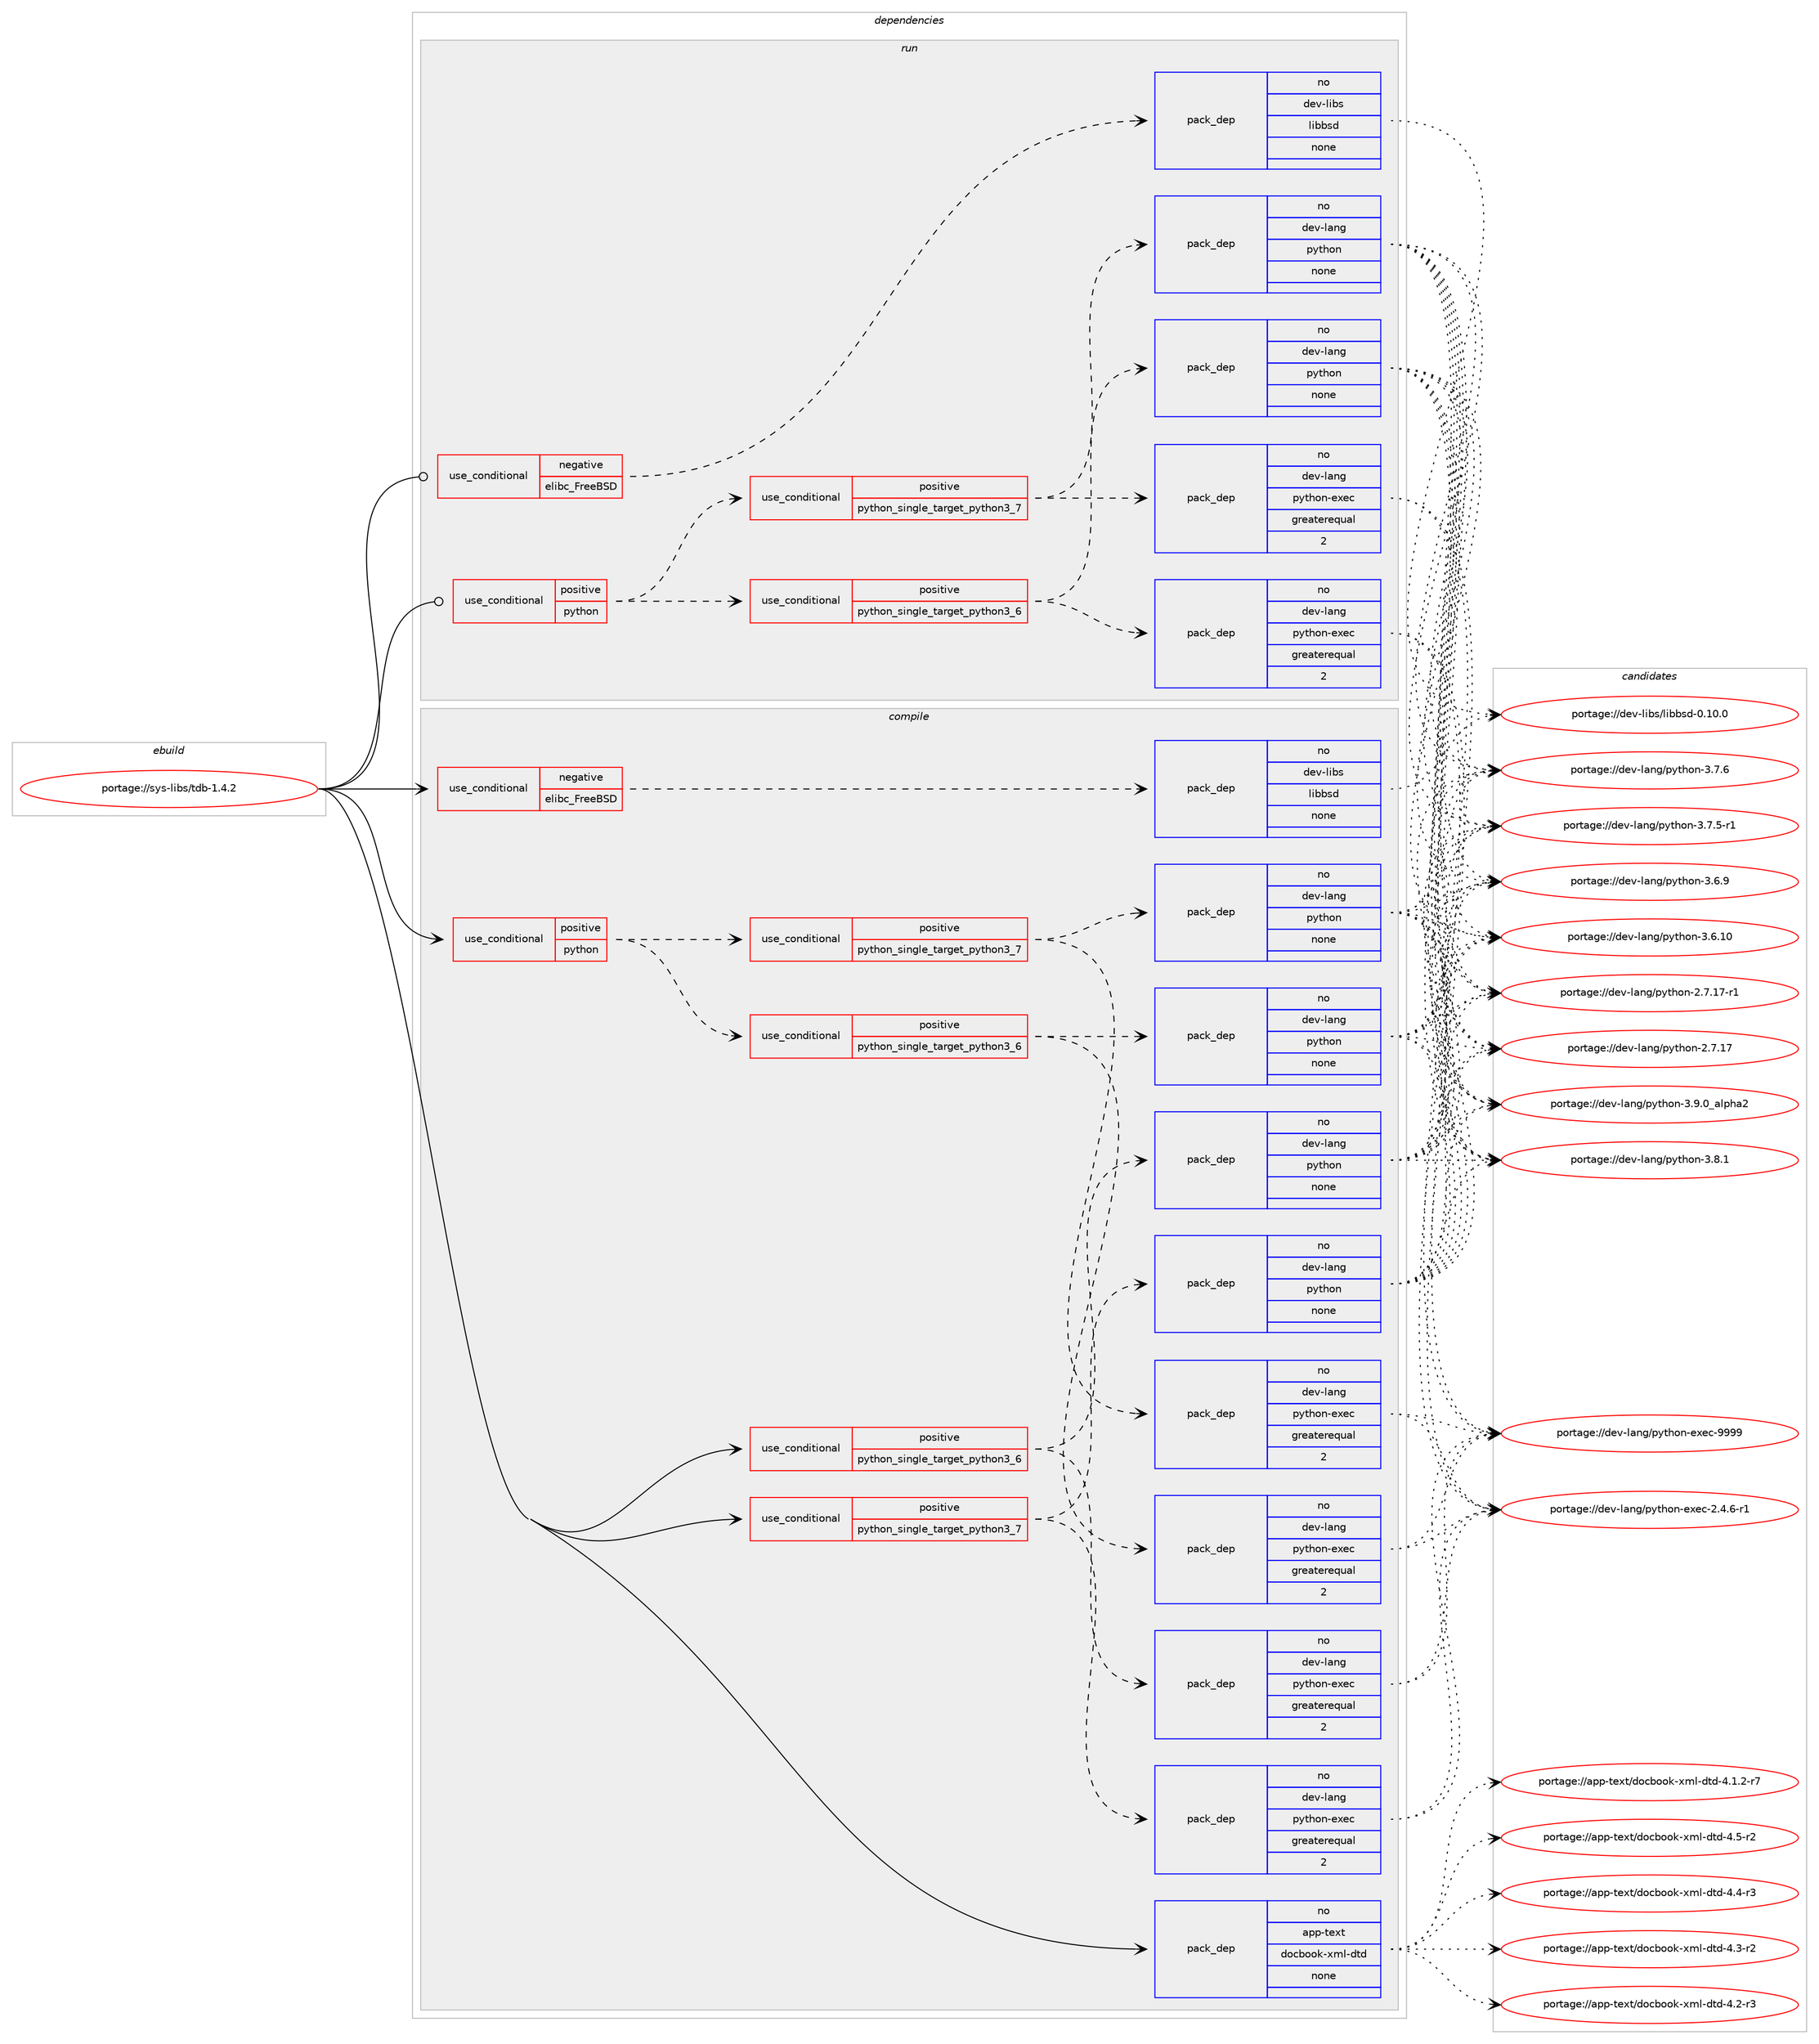 digraph prolog {

# *************
# Graph options
# *************

newrank=true;
concentrate=true;
compound=true;
graph [rankdir=LR,fontname=Helvetica,fontsize=10,ranksep=1.5];#, ranksep=2.5, nodesep=0.2];
edge  [arrowhead=vee];
node  [fontname=Helvetica,fontsize=10];

# **********
# The ebuild
# **********

subgraph cluster_leftcol {
color=gray;
rank=same;
label=<<i>ebuild</i>>;
id [label="portage://sys-libs/tdb-1.4.2", color=red, width=4, href="../sys-libs/tdb-1.4.2.svg"];
}

# ****************
# The dependencies
# ****************

subgraph cluster_midcol {
color=gray;
label=<<i>dependencies</i>>;
subgraph cluster_compile {
fillcolor="#eeeeee";
style=filled;
label=<<i>compile</i>>;
subgraph cond7159 {
dependency39100 [label=<<TABLE BORDER="0" CELLBORDER="1" CELLSPACING="0" CELLPADDING="4"><TR><TD ROWSPAN="3" CELLPADDING="10">use_conditional</TD></TR><TR><TD>negative</TD></TR><TR><TD>elibc_FreeBSD</TD></TR></TABLE>>, shape=none, color=red];
subgraph pack31031 {
dependency39101 [label=<<TABLE BORDER="0" CELLBORDER="1" CELLSPACING="0" CELLPADDING="4" WIDTH="220"><TR><TD ROWSPAN="6" CELLPADDING="30">pack_dep</TD></TR><TR><TD WIDTH="110">no</TD></TR><TR><TD>dev-libs</TD></TR><TR><TD>libbsd</TD></TR><TR><TD>none</TD></TR><TR><TD></TD></TR></TABLE>>, shape=none, color=blue];
}
dependency39100:e -> dependency39101:w [weight=20,style="dashed",arrowhead="vee"];
}
id:e -> dependency39100:w [weight=20,style="solid",arrowhead="vee"];
subgraph cond7160 {
dependency39102 [label=<<TABLE BORDER="0" CELLBORDER="1" CELLSPACING="0" CELLPADDING="4"><TR><TD ROWSPAN="3" CELLPADDING="10">use_conditional</TD></TR><TR><TD>positive</TD></TR><TR><TD>python</TD></TR></TABLE>>, shape=none, color=red];
subgraph cond7161 {
dependency39103 [label=<<TABLE BORDER="0" CELLBORDER="1" CELLSPACING="0" CELLPADDING="4"><TR><TD ROWSPAN="3" CELLPADDING="10">use_conditional</TD></TR><TR><TD>positive</TD></TR><TR><TD>python_single_target_python3_6</TD></TR></TABLE>>, shape=none, color=red];
subgraph pack31032 {
dependency39104 [label=<<TABLE BORDER="0" CELLBORDER="1" CELLSPACING="0" CELLPADDING="4" WIDTH="220"><TR><TD ROWSPAN="6" CELLPADDING="30">pack_dep</TD></TR><TR><TD WIDTH="110">no</TD></TR><TR><TD>dev-lang</TD></TR><TR><TD>python</TD></TR><TR><TD>none</TD></TR><TR><TD></TD></TR></TABLE>>, shape=none, color=blue];
}
dependency39103:e -> dependency39104:w [weight=20,style="dashed",arrowhead="vee"];
subgraph pack31033 {
dependency39105 [label=<<TABLE BORDER="0" CELLBORDER="1" CELLSPACING="0" CELLPADDING="4" WIDTH="220"><TR><TD ROWSPAN="6" CELLPADDING="30">pack_dep</TD></TR><TR><TD WIDTH="110">no</TD></TR><TR><TD>dev-lang</TD></TR><TR><TD>python-exec</TD></TR><TR><TD>greaterequal</TD></TR><TR><TD>2</TD></TR></TABLE>>, shape=none, color=blue];
}
dependency39103:e -> dependency39105:w [weight=20,style="dashed",arrowhead="vee"];
}
dependency39102:e -> dependency39103:w [weight=20,style="dashed",arrowhead="vee"];
subgraph cond7162 {
dependency39106 [label=<<TABLE BORDER="0" CELLBORDER="1" CELLSPACING="0" CELLPADDING="4"><TR><TD ROWSPAN="3" CELLPADDING="10">use_conditional</TD></TR><TR><TD>positive</TD></TR><TR><TD>python_single_target_python3_7</TD></TR></TABLE>>, shape=none, color=red];
subgraph pack31034 {
dependency39107 [label=<<TABLE BORDER="0" CELLBORDER="1" CELLSPACING="0" CELLPADDING="4" WIDTH="220"><TR><TD ROWSPAN="6" CELLPADDING="30">pack_dep</TD></TR><TR><TD WIDTH="110">no</TD></TR><TR><TD>dev-lang</TD></TR><TR><TD>python</TD></TR><TR><TD>none</TD></TR><TR><TD></TD></TR></TABLE>>, shape=none, color=blue];
}
dependency39106:e -> dependency39107:w [weight=20,style="dashed",arrowhead="vee"];
subgraph pack31035 {
dependency39108 [label=<<TABLE BORDER="0" CELLBORDER="1" CELLSPACING="0" CELLPADDING="4" WIDTH="220"><TR><TD ROWSPAN="6" CELLPADDING="30">pack_dep</TD></TR><TR><TD WIDTH="110">no</TD></TR><TR><TD>dev-lang</TD></TR><TR><TD>python-exec</TD></TR><TR><TD>greaterequal</TD></TR><TR><TD>2</TD></TR></TABLE>>, shape=none, color=blue];
}
dependency39106:e -> dependency39108:w [weight=20,style="dashed",arrowhead="vee"];
}
dependency39102:e -> dependency39106:w [weight=20,style="dashed",arrowhead="vee"];
}
id:e -> dependency39102:w [weight=20,style="solid",arrowhead="vee"];
subgraph cond7163 {
dependency39109 [label=<<TABLE BORDER="0" CELLBORDER="1" CELLSPACING="0" CELLPADDING="4"><TR><TD ROWSPAN="3" CELLPADDING="10">use_conditional</TD></TR><TR><TD>positive</TD></TR><TR><TD>python_single_target_python3_6</TD></TR></TABLE>>, shape=none, color=red];
subgraph pack31036 {
dependency39110 [label=<<TABLE BORDER="0" CELLBORDER="1" CELLSPACING="0" CELLPADDING="4" WIDTH="220"><TR><TD ROWSPAN="6" CELLPADDING="30">pack_dep</TD></TR><TR><TD WIDTH="110">no</TD></TR><TR><TD>dev-lang</TD></TR><TR><TD>python</TD></TR><TR><TD>none</TD></TR><TR><TD></TD></TR></TABLE>>, shape=none, color=blue];
}
dependency39109:e -> dependency39110:w [weight=20,style="dashed",arrowhead="vee"];
subgraph pack31037 {
dependency39111 [label=<<TABLE BORDER="0" CELLBORDER="1" CELLSPACING="0" CELLPADDING="4" WIDTH="220"><TR><TD ROWSPAN="6" CELLPADDING="30">pack_dep</TD></TR><TR><TD WIDTH="110">no</TD></TR><TR><TD>dev-lang</TD></TR><TR><TD>python-exec</TD></TR><TR><TD>greaterequal</TD></TR><TR><TD>2</TD></TR></TABLE>>, shape=none, color=blue];
}
dependency39109:e -> dependency39111:w [weight=20,style="dashed",arrowhead="vee"];
}
id:e -> dependency39109:w [weight=20,style="solid",arrowhead="vee"];
subgraph cond7164 {
dependency39112 [label=<<TABLE BORDER="0" CELLBORDER="1" CELLSPACING="0" CELLPADDING="4"><TR><TD ROWSPAN="3" CELLPADDING="10">use_conditional</TD></TR><TR><TD>positive</TD></TR><TR><TD>python_single_target_python3_7</TD></TR></TABLE>>, shape=none, color=red];
subgraph pack31038 {
dependency39113 [label=<<TABLE BORDER="0" CELLBORDER="1" CELLSPACING="0" CELLPADDING="4" WIDTH="220"><TR><TD ROWSPAN="6" CELLPADDING="30">pack_dep</TD></TR><TR><TD WIDTH="110">no</TD></TR><TR><TD>dev-lang</TD></TR><TR><TD>python</TD></TR><TR><TD>none</TD></TR><TR><TD></TD></TR></TABLE>>, shape=none, color=blue];
}
dependency39112:e -> dependency39113:w [weight=20,style="dashed",arrowhead="vee"];
subgraph pack31039 {
dependency39114 [label=<<TABLE BORDER="0" CELLBORDER="1" CELLSPACING="0" CELLPADDING="4" WIDTH="220"><TR><TD ROWSPAN="6" CELLPADDING="30">pack_dep</TD></TR><TR><TD WIDTH="110">no</TD></TR><TR><TD>dev-lang</TD></TR><TR><TD>python-exec</TD></TR><TR><TD>greaterequal</TD></TR><TR><TD>2</TD></TR></TABLE>>, shape=none, color=blue];
}
dependency39112:e -> dependency39114:w [weight=20,style="dashed",arrowhead="vee"];
}
id:e -> dependency39112:w [weight=20,style="solid",arrowhead="vee"];
subgraph pack31040 {
dependency39115 [label=<<TABLE BORDER="0" CELLBORDER="1" CELLSPACING="0" CELLPADDING="4" WIDTH="220"><TR><TD ROWSPAN="6" CELLPADDING="30">pack_dep</TD></TR><TR><TD WIDTH="110">no</TD></TR><TR><TD>app-text</TD></TR><TR><TD>docbook-xml-dtd</TD></TR><TR><TD>none</TD></TR><TR><TD></TD></TR></TABLE>>, shape=none, color=blue];
}
id:e -> dependency39115:w [weight=20,style="solid",arrowhead="vee"];
}
subgraph cluster_compileandrun {
fillcolor="#eeeeee";
style=filled;
label=<<i>compile and run</i>>;
}
subgraph cluster_run {
fillcolor="#eeeeee";
style=filled;
label=<<i>run</i>>;
subgraph cond7165 {
dependency39116 [label=<<TABLE BORDER="0" CELLBORDER="1" CELLSPACING="0" CELLPADDING="4"><TR><TD ROWSPAN="3" CELLPADDING="10">use_conditional</TD></TR><TR><TD>negative</TD></TR><TR><TD>elibc_FreeBSD</TD></TR></TABLE>>, shape=none, color=red];
subgraph pack31041 {
dependency39117 [label=<<TABLE BORDER="0" CELLBORDER="1" CELLSPACING="0" CELLPADDING="4" WIDTH="220"><TR><TD ROWSPAN="6" CELLPADDING="30">pack_dep</TD></TR><TR><TD WIDTH="110">no</TD></TR><TR><TD>dev-libs</TD></TR><TR><TD>libbsd</TD></TR><TR><TD>none</TD></TR><TR><TD></TD></TR></TABLE>>, shape=none, color=blue];
}
dependency39116:e -> dependency39117:w [weight=20,style="dashed",arrowhead="vee"];
}
id:e -> dependency39116:w [weight=20,style="solid",arrowhead="odot"];
subgraph cond7166 {
dependency39118 [label=<<TABLE BORDER="0" CELLBORDER="1" CELLSPACING="0" CELLPADDING="4"><TR><TD ROWSPAN="3" CELLPADDING="10">use_conditional</TD></TR><TR><TD>positive</TD></TR><TR><TD>python</TD></TR></TABLE>>, shape=none, color=red];
subgraph cond7167 {
dependency39119 [label=<<TABLE BORDER="0" CELLBORDER="1" CELLSPACING="0" CELLPADDING="4"><TR><TD ROWSPAN="3" CELLPADDING="10">use_conditional</TD></TR><TR><TD>positive</TD></TR><TR><TD>python_single_target_python3_6</TD></TR></TABLE>>, shape=none, color=red];
subgraph pack31042 {
dependency39120 [label=<<TABLE BORDER="0" CELLBORDER="1" CELLSPACING="0" CELLPADDING="4" WIDTH="220"><TR><TD ROWSPAN="6" CELLPADDING="30">pack_dep</TD></TR><TR><TD WIDTH="110">no</TD></TR><TR><TD>dev-lang</TD></TR><TR><TD>python</TD></TR><TR><TD>none</TD></TR><TR><TD></TD></TR></TABLE>>, shape=none, color=blue];
}
dependency39119:e -> dependency39120:w [weight=20,style="dashed",arrowhead="vee"];
subgraph pack31043 {
dependency39121 [label=<<TABLE BORDER="0" CELLBORDER="1" CELLSPACING="0" CELLPADDING="4" WIDTH="220"><TR><TD ROWSPAN="6" CELLPADDING="30">pack_dep</TD></TR><TR><TD WIDTH="110">no</TD></TR><TR><TD>dev-lang</TD></TR><TR><TD>python-exec</TD></TR><TR><TD>greaterequal</TD></TR><TR><TD>2</TD></TR></TABLE>>, shape=none, color=blue];
}
dependency39119:e -> dependency39121:w [weight=20,style="dashed",arrowhead="vee"];
}
dependency39118:e -> dependency39119:w [weight=20,style="dashed",arrowhead="vee"];
subgraph cond7168 {
dependency39122 [label=<<TABLE BORDER="0" CELLBORDER="1" CELLSPACING="0" CELLPADDING="4"><TR><TD ROWSPAN="3" CELLPADDING="10">use_conditional</TD></TR><TR><TD>positive</TD></TR><TR><TD>python_single_target_python3_7</TD></TR></TABLE>>, shape=none, color=red];
subgraph pack31044 {
dependency39123 [label=<<TABLE BORDER="0" CELLBORDER="1" CELLSPACING="0" CELLPADDING="4" WIDTH="220"><TR><TD ROWSPAN="6" CELLPADDING="30">pack_dep</TD></TR><TR><TD WIDTH="110">no</TD></TR><TR><TD>dev-lang</TD></TR><TR><TD>python</TD></TR><TR><TD>none</TD></TR><TR><TD></TD></TR></TABLE>>, shape=none, color=blue];
}
dependency39122:e -> dependency39123:w [weight=20,style="dashed",arrowhead="vee"];
subgraph pack31045 {
dependency39124 [label=<<TABLE BORDER="0" CELLBORDER="1" CELLSPACING="0" CELLPADDING="4" WIDTH="220"><TR><TD ROWSPAN="6" CELLPADDING="30">pack_dep</TD></TR><TR><TD WIDTH="110">no</TD></TR><TR><TD>dev-lang</TD></TR><TR><TD>python-exec</TD></TR><TR><TD>greaterequal</TD></TR><TR><TD>2</TD></TR></TABLE>>, shape=none, color=blue];
}
dependency39122:e -> dependency39124:w [weight=20,style="dashed",arrowhead="vee"];
}
dependency39118:e -> dependency39122:w [weight=20,style="dashed",arrowhead="vee"];
}
id:e -> dependency39118:w [weight=20,style="solid",arrowhead="odot"];
}
}

# **************
# The candidates
# **************

subgraph cluster_choices {
rank=same;
color=gray;
label=<<i>candidates</i>>;

subgraph choice31031 {
color=black;
nodesep=1;
choice100101118451081059811547108105989811510045484649484648 [label="portage://dev-libs/libbsd-0.10.0", color=red, width=4,href="../dev-libs/libbsd-0.10.0.svg"];
dependency39101:e -> choice100101118451081059811547108105989811510045484649484648:w [style=dotted,weight="100"];
}
subgraph choice31032 {
color=black;
nodesep=1;
choice10010111845108971101034711212111610411111045514657464895971081121049750 [label="portage://dev-lang/python-3.9.0_alpha2", color=red, width=4,href="../dev-lang/python-3.9.0_alpha2.svg"];
choice100101118451089711010347112121116104111110455146564649 [label="portage://dev-lang/python-3.8.1", color=red, width=4,href="../dev-lang/python-3.8.1.svg"];
choice100101118451089711010347112121116104111110455146554654 [label="portage://dev-lang/python-3.7.6", color=red, width=4,href="../dev-lang/python-3.7.6.svg"];
choice1001011184510897110103471121211161041111104551465546534511449 [label="portage://dev-lang/python-3.7.5-r1", color=red, width=4,href="../dev-lang/python-3.7.5-r1.svg"];
choice100101118451089711010347112121116104111110455146544657 [label="portage://dev-lang/python-3.6.9", color=red, width=4,href="../dev-lang/python-3.6.9.svg"];
choice10010111845108971101034711212111610411111045514654464948 [label="portage://dev-lang/python-3.6.10", color=red, width=4,href="../dev-lang/python-3.6.10.svg"];
choice100101118451089711010347112121116104111110455046554649554511449 [label="portage://dev-lang/python-2.7.17-r1", color=red, width=4,href="../dev-lang/python-2.7.17-r1.svg"];
choice10010111845108971101034711212111610411111045504655464955 [label="portage://dev-lang/python-2.7.17", color=red, width=4,href="../dev-lang/python-2.7.17.svg"];
dependency39104:e -> choice10010111845108971101034711212111610411111045514657464895971081121049750:w [style=dotted,weight="100"];
dependency39104:e -> choice100101118451089711010347112121116104111110455146564649:w [style=dotted,weight="100"];
dependency39104:e -> choice100101118451089711010347112121116104111110455146554654:w [style=dotted,weight="100"];
dependency39104:e -> choice1001011184510897110103471121211161041111104551465546534511449:w [style=dotted,weight="100"];
dependency39104:e -> choice100101118451089711010347112121116104111110455146544657:w [style=dotted,weight="100"];
dependency39104:e -> choice10010111845108971101034711212111610411111045514654464948:w [style=dotted,weight="100"];
dependency39104:e -> choice100101118451089711010347112121116104111110455046554649554511449:w [style=dotted,weight="100"];
dependency39104:e -> choice10010111845108971101034711212111610411111045504655464955:w [style=dotted,weight="100"];
}
subgraph choice31033 {
color=black;
nodesep=1;
choice10010111845108971101034711212111610411111045101120101994557575757 [label="portage://dev-lang/python-exec-9999", color=red, width=4,href="../dev-lang/python-exec-9999.svg"];
choice10010111845108971101034711212111610411111045101120101994550465246544511449 [label="portage://dev-lang/python-exec-2.4.6-r1", color=red, width=4,href="../dev-lang/python-exec-2.4.6-r1.svg"];
dependency39105:e -> choice10010111845108971101034711212111610411111045101120101994557575757:w [style=dotted,weight="100"];
dependency39105:e -> choice10010111845108971101034711212111610411111045101120101994550465246544511449:w [style=dotted,weight="100"];
}
subgraph choice31034 {
color=black;
nodesep=1;
choice10010111845108971101034711212111610411111045514657464895971081121049750 [label="portage://dev-lang/python-3.9.0_alpha2", color=red, width=4,href="../dev-lang/python-3.9.0_alpha2.svg"];
choice100101118451089711010347112121116104111110455146564649 [label="portage://dev-lang/python-3.8.1", color=red, width=4,href="../dev-lang/python-3.8.1.svg"];
choice100101118451089711010347112121116104111110455146554654 [label="portage://dev-lang/python-3.7.6", color=red, width=4,href="../dev-lang/python-3.7.6.svg"];
choice1001011184510897110103471121211161041111104551465546534511449 [label="portage://dev-lang/python-3.7.5-r1", color=red, width=4,href="../dev-lang/python-3.7.5-r1.svg"];
choice100101118451089711010347112121116104111110455146544657 [label="portage://dev-lang/python-3.6.9", color=red, width=4,href="../dev-lang/python-3.6.9.svg"];
choice10010111845108971101034711212111610411111045514654464948 [label="portage://dev-lang/python-3.6.10", color=red, width=4,href="../dev-lang/python-3.6.10.svg"];
choice100101118451089711010347112121116104111110455046554649554511449 [label="portage://dev-lang/python-2.7.17-r1", color=red, width=4,href="../dev-lang/python-2.7.17-r1.svg"];
choice10010111845108971101034711212111610411111045504655464955 [label="portage://dev-lang/python-2.7.17", color=red, width=4,href="../dev-lang/python-2.7.17.svg"];
dependency39107:e -> choice10010111845108971101034711212111610411111045514657464895971081121049750:w [style=dotted,weight="100"];
dependency39107:e -> choice100101118451089711010347112121116104111110455146564649:w [style=dotted,weight="100"];
dependency39107:e -> choice100101118451089711010347112121116104111110455146554654:w [style=dotted,weight="100"];
dependency39107:e -> choice1001011184510897110103471121211161041111104551465546534511449:w [style=dotted,weight="100"];
dependency39107:e -> choice100101118451089711010347112121116104111110455146544657:w [style=dotted,weight="100"];
dependency39107:e -> choice10010111845108971101034711212111610411111045514654464948:w [style=dotted,weight="100"];
dependency39107:e -> choice100101118451089711010347112121116104111110455046554649554511449:w [style=dotted,weight="100"];
dependency39107:e -> choice10010111845108971101034711212111610411111045504655464955:w [style=dotted,weight="100"];
}
subgraph choice31035 {
color=black;
nodesep=1;
choice10010111845108971101034711212111610411111045101120101994557575757 [label="portage://dev-lang/python-exec-9999", color=red, width=4,href="../dev-lang/python-exec-9999.svg"];
choice10010111845108971101034711212111610411111045101120101994550465246544511449 [label="portage://dev-lang/python-exec-2.4.6-r1", color=red, width=4,href="../dev-lang/python-exec-2.4.6-r1.svg"];
dependency39108:e -> choice10010111845108971101034711212111610411111045101120101994557575757:w [style=dotted,weight="100"];
dependency39108:e -> choice10010111845108971101034711212111610411111045101120101994550465246544511449:w [style=dotted,weight="100"];
}
subgraph choice31036 {
color=black;
nodesep=1;
choice10010111845108971101034711212111610411111045514657464895971081121049750 [label="portage://dev-lang/python-3.9.0_alpha2", color=red, width=4,href="../dev-lang/python-3.9.0_alpha2.svg"];
choice100101118451089711010347112121116104111110455146564649 [label="portage://dev-lang/python-3.8.1", color=red, width=4,href="../dev-lang/python-3.8.1.svg"];
choice100101118451089711010347112121116104111110455146554654 [label="portage://dev-lang/python-3.7.6", color=red, width=4,href="../dev-lang/python-3.7.6.svg"];
choice1001011184510897110103471121211161041111104551465546534511449 [label="portage://dev-lang/python-3.7.5-r1", color=red, width=4,href="../dev-lang/python-3.7.5-r1.svg"];
choice100101118451089711010347112121116104111110455146544657 [label="portage://dev-lang/python-3.6.9", color=red, width=4,href="../dev-lang/python-3.6.9.svg"];
choice10010111845108971101034711212111610411111045514654464948 [label="portage://dev-lang/python-3.6.10", color=red, width=4,href="../dev-lang/python-3.6.10.svg"];
choice100101118451089711010347112121116104111110455046554649554511449 [label="portage://dev-lang/python-2.7.17-r1", color=red, width=4,href="../dev-lang/python-2.7.17-r1.svg"];
choice10010111845108971101034711212111610411111045504655464955 [label="portage://dev-lang/python-2.7.17", color=red, width=4,href="../dev-lang/python-2.7.17.svg"];
dependency39110:e -> choice10010111845108971101034711212111610411111045514657464895971081121049750:w [style=dotted,weight="100"];
dependency39110:e -> choice100101118451089711010347112121116104111110455146564649:w [style=dotted,weight="100"];
dependency39110:e -> choice100101118451089711010347112121116104111110455146554654:w [style=dotted,weight="100"];
dependency39110:e -> choice1001011184510897110103471121211161041111104551465546534511449:w [style=dotted,weight="100"];
dependency39110:e -> choice100101118451089711010347112121116104111110455146544657:w [style=dotted,weight="100"];
dependency39110:e -> choice10010111845108971101034711212111610411111045514654464948:w [style=dotted,weight="100"];
dependency39110:e -> choice100101118451089711010347112121116104111110455046554649554511449:w [style=dotted,weight="100"];
dependency39110:e -> choice10010111845108971101034711212111610411111045504655464955:w [style=dotted,weight="100"];
}
subgraph choice31037 {
color=black;
nodesep=1;
choice10010111845108971101034711212111610411111045101120101994557575757 [label="portage://dev-lang/python-exec-9999", color=red, width=4,href="../dev-lang/python-exec-9999.svg"];
choice10010111845108971101034711212111610411111045101120101994550465246544511449 [label="portage://dev-lang/python-exec-2.4.6-r1", color=red, width=4,href="../dev-lang/python-exec-2.4.6-r1.svg"];
dependency39111:e -> choice10010111845108971101034711212111610411111045101120101994557575757:w [style=dotted,weight="100"];
dependency39111:e -> choice10010111845108971101034711212111610411111045101120101994550465246544511449:w [style=dotted,weight="100"];
}
subgraph choice31038 {
color=black;
nodesep=1;
choice10010111845108971101034711212111610411111045514657464895971081121049750 [label="portage://dev-lang/python-3.9.0_alpha2", color=red, width=4,href="../dev-lang/python-3.9.0_alpha2.svg"];
choice100101118451089711010347112121116104111110455146564649 [label="portage://dev-lang/python-3.8.1", color=red, width=4,href="../dev-lang/python-3.8.1.svg"];
choice100101118451089711010347112121116104111110455146554654 [label="portage://dev-lang/python-3.7.6", color=red, width=4,href="../dev-lang/python-3.7.6.svg"];
choice1001011184510897110103471121211161041111104551465546534511449 [label="portage://dev-lang/python-3.7.5-r1", color=red, width=4,href="../dev-lang/python-3.7.5-r1.svg"];
choice100101118451089711010347112121116104111110455146544657 [label="portage://dev-lang/python-3.6.9", color=red, width=4,href="../dev-lang/python-3.6.9.svg"];
choice10010111845108971101034711212111610411111045514654464948 [label="portage://dev-lang/python-3.6.10", color=red, width=4,href="../dev-lang/python-3.6.10.svg"];
choice100101118451089711010347112121116104111110455046554649554511449 [label="portage://dev-lang/python-2.7.17-r1", color=red, width=4,href="../dev-lang/python-2.7.17-r1.svg"];
choice10010111845108971101034711212111610411111045504655464955 [label="portage://dev-lang/python-2.7.17", color=red, width=4,href="../dev-lang/python-2.7.17.svg"];
dependency39113:e -> choice10010111845108971101034711212111610411111045514657464895971081121049750:w [style=dotted,weight="100"];
dependency39113:e -> choice100101118451089711010347112121116104111110455146564649:w [style=dotted,weight="100"];
dependency39113:e -> choice100101118451089711010347112121116104111110455146554654:w [style=dotted,weight="100"];
dependency39113:e -> choice1001011184510897110103471121211161041111104551465546534511449:w [style=dotted,weight="100"];
dependency39113:e -> choice100101118451089711010347112121116104111110455146544657:w [style=dotted,weight="100"];
dependency39113:e -> choice10010111845108971101034711212111610411111045514654464948:w [style=dotted,weight="100"];
dependency39113:e -> choice100101118451089711010347112121116104111110455046554649554511449:w [style=dotted,weight="100"];
dependency39113:e -> choice10010111845108971101034711212111610411111045504655464955:w [style=dotted,weight="100"];
}
subgraph choice31039 {
color=black;
nodesep=1;
choice10010111845108971101034711212111610411111045101120101994557575757 [label="portage://dev-lang/python-exec-9999", color=red, width=4,href="../dev-lang/python-exec-9999.svg"];
choice10010111845108971101034711212111610411111045101120101994550465246544511449 [label="portage://dev-lang/python-exec-2.4.6-r1", color=red, width=4,href="../dev-lang/python-exec-2.4.6-r1.svg"];
dependency39114:e -> choice10010111845108971101034711212111610411111045101120101994557575757:w [style=dotted,weight="100"];
dependency39114:e -> choice10010111845108971101034711212111610411111045101120101994550465246544511449:w [style=dotted,weight="100"];
}
subgraph choice31040 {
color=black;
nodesep=1;
choice97112112451161011201164710011199981111111074512010910845100116100455246534511450 [label="portage://app-text/docbook-xml-dtd-4.5-r2", color=red, width=4,href="../app-text/docbook-xml-dtd-4.5-r2.svg"];
choice97112112451161011201164710011199981111111074512010910845100116100455246524511451 [label="portage://app-text/docbook-xml-dtd-4.4-r3", color=red, width=4,href="../app-text/docbook-xml-dtd-4.4-r3.svg"];
choice97112112451161011201164710011199981111111074512010910845100116100455246514511450 [label="portage://app-text/docbook-xml-dtd-4.3-r2", color=red, width=4,href="../app-text/docbook-xml-dtd-4.3-r2.svg"];
choice97112112451161011201164710011199981111111074512010910845100116100455246504511451 [label="portage://app-text/docbook-xml-dtd-4.2-r3", color=red, width=4,href="../app-text/docbook-xml-dtd-4.2-r3.svg"];
choice971121124511610112011647100111999811111110745120109108451001161004552464946504511455 [label="portage://app-text/docbook-xml-dtd-4.1.2-r7", color=red, width=4,href="../app-text/docbook-xml-dtd-4.1.2-r7.svg"];
dependency39115:e -> choice97112112451161011201164710011199981111111074512010910845100116100455246534511450:w [style=dotted,weight="100"];
dependency39115:e -> choice97112112451161011201164710011199981111111074512010910845100116100455246524511451:w [style=dotted,weight="100"];
dependency39115:e -> choice97112112451161011201164710011199981111111074512010910845100116100455246514511450:w [style=dotted,weight="100"];
dependency39115:e -> choice97112112451161011201164710011199981111111074512010910845100116100455246504511451:w [style=dotted,weight="100"];
dependency39115:e -> choice971121124511610112011647100111999811111110745120109108451001161004552464946504511455:w [style=dotted,weight="100"];
}
subgraph choice31041 {
color=black;
nodesep=1;
choice100101118451081059811547108105989811510045484649484648 [label="portage://dev-libs/libbsd-0.10.0", color=red, width=4,href="../dev-libs/libbsd-0.10.0.svg"];
dependency39117:e -> choice100101118451081059811547108105989811510045484649484648:w [style=dotted,weight="100"];
}
subgraph choice31042 {
color=black;
nodesep=1;
choice10010111845108971101034711212111610411111045514657464895971081121049750 [label="portage://dev-lang/python-3.9.0_alpha2", color=red, width=4,href="../dev-lang/python-3.9.0_alpha2.svg"];
choice100101118451089711010347112121116104111110455146564649 [label="portage://dev-lang/python-3.8.1", color=red, width=4,href="../dev-lang/python-3.8.1.svg"];
choice100101118451089711010347112121116104111110455146554654 [label="portage://dev-lang/python-3.7.6", color=red, width=4,href="../dev-lang/python-3.7.6.svg"];
choice1001011184510897110103471121211161041111104551465546534511449 [label="portage://dev-lang/python-3.7.5-r1", color=red, width=4,href="../dev-lang/python-3.7.5-r1.svg"];
choice100101118451089711010347112121116104111110455146544657 [label="portage://dev-lang/python-3.6.9", color=red, width=4,href="../dev-lang/python-3.6.9.svg"];
choice10010111845108971101034711212111610411111045514654464948 [label="portage://dev-lang/python-3.6.10", color=red, width=4,href="../dev-lang/python-3.6.10.svg"];
choice100101118451089711010347112121116104111110455046554649554511449 [label="portage://dev-lang/python-2.7.17-r1", color=red, width=4,href="../dev-lang/python-2.7.17-r1.svg"];
choice10010111845108971101034711212111610411111045504655464955 [label="portage://dev-lang/python-2.7.17", color=red, width=4,href="../dev-lang/python-2.7.17.svg"];
dependency39120:e -> choice10010111845108971101034711212111610411111045514657464895971081121049750:w [style=dotted,weight="100"];
dependency39120:e -> choice100101118451089711010347112121116104111110455146564649:w [style=dotted,weight="100"];
dependency39120:e -> choice100101118451089711010347112121116104111110455146554654:w [style=dotted,weight="100"];
dependency39120:e -> choice1001011184510897110103471121211161041111104551465546534511449:w [style=dotted,weight="100"];
dependency39120:e -> choice100101118451089711010347112121116104111110455146544657:w [style=dotted,weight="100"];
dependency39120:e -> choice10010111845108971101034711212111610411111045514654464948:w [style=dotted,weight="100"];
dependency39120:e -> choice100101118451089711010347112121116104111110455046554649554511449:w [style=dotted,weight="100"];
dependency39120:e -> choice10010111845108971101034711212111610411111045504655464955:w [style=dotted,weight="100"];
}
subgraph choice31043 {
color=black;
nodesep=1;
choice10010111845108971101034711212111610411111045101120101994557575757 [label="portage://dev-lang/python-exec-9999", color=red, width=4,href="../dev-lang/python-exec-9999.svg"];
choice10010111845108971101034711212111610411111045101120101994550465246544511449 [label="portage://dev-lang/python-exec-2.4.6-r1", color=red, width=4,href="../dev-lang/python-exec-2.4.6-r1.svg"];
dependency39121:e -> choice10010111845108971101034711212111610411111045101120101994557575757:w [style=dotted,weight="100"];
dependency39121:e -> choice10010111845108971101034711212111610411111045101120101994550465246544511449:w [style=dotted,weight="100"];
}
subgraph choice31044 {
color=black;
nodesep=1;
choice10010111845108971101034711212111610411111045514657464895971081121049750 [label="portage://dev-lang/python-3.9.0_alpha2", color=red, width=4,href="../dev-lang/python-3.9.0_alpha2.svg"];
choice100101118451089711010347112121116104111110455146564649 [label="portage://dev-lang/python-3.8.1", color=red, width=4,href="../dev-lang/python-3.8.1.svg"];
choice100101118451089711010347112121116104111110455146554654 [label="portage://dev-lang/python-3.7.6", color=red, width=4,href="../dev-lang/python-3.7.6.svg"];
choice1001011184510897110103471121211161041111104551465546534511449 [label="portage://dev-lang/python-3.7.5-r1", color=red, width=4,href="../dev-lang/python-3.7.5-r1.svg"];
choice100101118451089711010347112121116104111110455146544657 [label="portage://dev-lang/python-3.6.9", color=red, width=4,href="../dev-lang/python-3.6.9.svg"];
choice10010111845108971101034711212111610411111045514654464948 [label="portage://dev-lang/python-3.6.10", color=red, width=4,href="../dev-lang/python-3.6.10.svg"];
choice100101118451089711010347112121116104111110455046554649554511449 [label="portage://dev-lang/python-2.7.17-r1", color=red, width=4,href="../dev-lang/python-2.7.17-r1.svg"];
choice10010111845108971101034711212111610411111045504655464955 [label="portage://dev-lang/python-2.7.17", color=red, width=4,href="../dev-lang/python-2.7.17.svg"];
dependency39123:e -> choice10010111845108971101034711212111610411111045514657464895971081121049750:w [style=dotted,weight="100"];
dependency39123:e -> choice100101118451089711010347112121116104111110455146564649:w [style=dotted,weight="100"];
dependency39123:e -> choice100101118451089711010347112121116104111110455146554654:w [style=dotted,weight="100"];
dependency39123:e -> choice1001011184510897110103471121211161041111104551465546534511449:w [style=dotted,weight="100"];
dependency39123:e -> choice100101118451089711010347112121116104111110455146544657:w [style=dotted,weight="100"];
dependency39123:e -> choice10010111845108971101034711212111610411111045514654464948:w [style=dotted,weight="100"];
dependency39123:e -> choice100101118451089711010347112121116104111110455046554649554511449:w [style=dotted,weight="100"];
dependency39123:e -> choice10010111845108971101034711212111610411111045504655464955:w [style=dotted,weight="100"];
}
subgraph choice31045 {
color=black;
nodesep=1;
choice10010111845108971101034711212111610411111045101120101994557575757 [label="portage://dev-lang/python-exec-9999", color=red, width=4,href="../dev-lang/python-exec-9999.svg"];
choice10010111845108971101034711212111610411111045101120101994550465246544511449 [label="portage://dev-lang/python-exec-2.4.6-r1", color=red, width=4,href="../dev-lang/python-exec-2.4.6-r1.svg"];
dependency39124:e -> choice10010111845108971101034711212111610411111045101120101994557575757:w [style=dotted,weight="100"];
dependency39124:e -> choice10010111845108971101034711212111610411111045101120101994550465246544511449:w [style=dotted,weight="100"];
}
}

}
